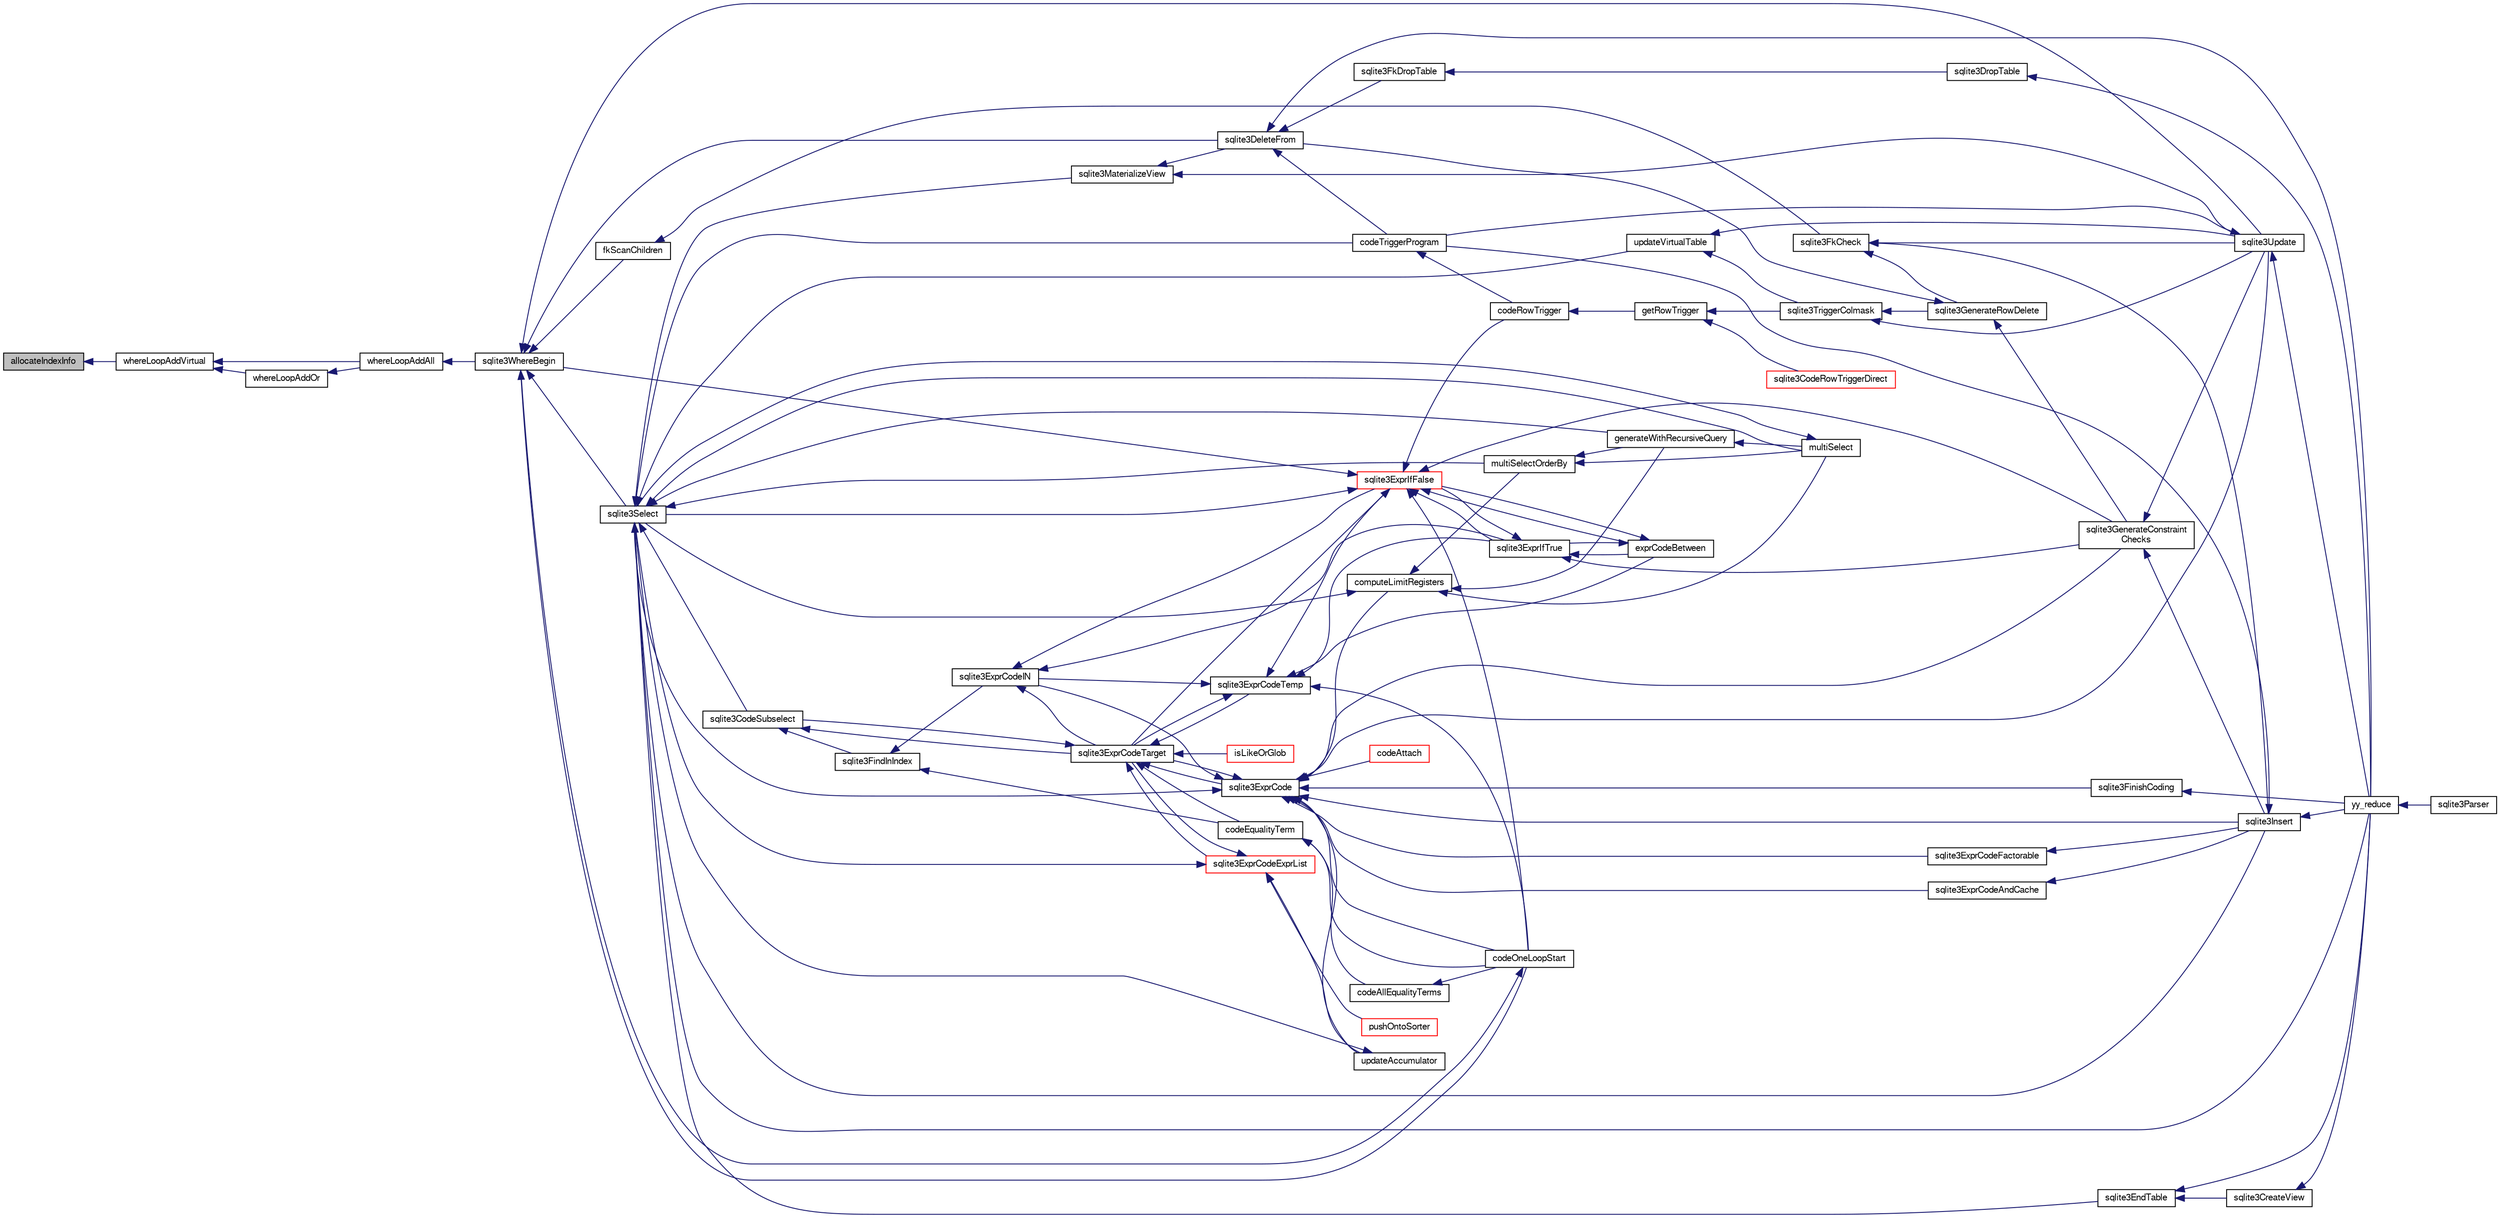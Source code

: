 digraph "allocateIndexInfo"
{
  edge [fontname="FreeSans",fontsize="10",labelfontname="FreeSans",labelfontsize="10"];
  node [fontname="FreeSans",fontsize="10",shape=record];
  rankdir="LR";
  Node6653 [label="allocateIndexInfo",height=0.2,width=0.4,color="black", fillcolor="grey75", style="filled", fontcolor="black"];
  Node6653 -> Node6654 [dir="back",color="midnightblue",fontsize="10",style="solid",fontname="FreeSans"];
  Node6654 [label="whereLoopAddVirtual",height=0.2,width=0.4,color="black", fillcolor="white", style="filled",URL="$sqlite3_8c.html#a33925379c63da49cea2e66c7780a4873"];
  Node6654 -> Node6655 [dir="back",color="midnightblue",fontsize="10",style="solid",fontname="FreeSans"];
  Node6655 [label="whereLoopAddOr",height=0.2,width=0.4,color="black", fillcolor="white", style="filled",URL="$sqlite3_8c.html#a97235f1da77b1e3f85d7132c9229234c"];
  Node6655 -> Node6656 [dir="back",color="midnightblue",fontsize="10",style="solid",fontname="FreeSans"];
  Node6656 [label="whereLoopAddAll",height=0.2,width=0.4,color="black", fillcolor="white", style="filled",URL="$sqlite3_8c.html#a861eb511463c5b852550018fee710f53"];
  Node6656 -> Node6657 [dir="back",color="midnightblue",fontsize="10",style="solid",fontname="FreeSans"];
  Node6657 [label="sqlite3WhereBegin",height=0.2,width=0.4,color="black", fillcolor="white", style="filled",URL="$sqlite3_8c.html#acad049f5c9a96a8118cffd5e5ce89f7c"];
  Node6657 -> Node6658 [dir="back",color="midnightblue",fontsize="10",style="solid",fontname="FreeSans"];
  Node6658 [label="sqlite3DeleteFrom",height=0.2,width=0.4,color="black", fillcolor="white", style="filled",URL="$sqlite3_8c.html#ab9b4b45349188b49eabb23f94608a091"];
  Node6658 -> Node6659 [dir="back",color="midnightblue",fontsize="10",style="solid",fontname="FreeSans"];
  Node6659 [label="sqlite3FkDropTable",height=0.2,width=0.4,color="black", fillcolor="white", style="filled",URL="$sqlite3_8c.html#a1218c6fc74e89152ceaa4760e82f5ef9"];
  Node6659 -> Node6660 [dir="back",color="midnightblue",fontsize="10",style="solid",fontname="FreeSans"];
  Node6660 [label="sqlite3DropTable",height=0.2,width=0.4,color="black", fillcolor="white", style="filled",URL="$sqlite3_8c.html#a5534f77364b5568783c0e50db3c9defb"];
  Node6660 -> Node6661 [dir="back",color="midnightblue",fontsize="10",style="solid",fontname="FreeSans"];
  Node6661 [label="yy_reduce",height=0.2,width=0.4,color="black", fillcolor="white", style="filled",URL="$sqlite3_8c.html#a7c419a9b25711c666a9a2449ef377f14"];
  Node6661 -> Node6662 [dir="back",color="midnightblue",fontsize="10",style="solid",fontname="FreeSans"];
  Node6662 [label="sqlite3Parser",height=0.2,width=0.4,color="black", fillcolor="white", style="filled",URL="$sqlite3_8c.html#a0327d71a5fabe0b6a343d78a2602e72a"];
  Node6658 -> Node6663 [dir="back",color="midnightblue",fontsize="10",style="solid",fontname="FreeSans"];
  Node6663 [label="codeTriggerProgram",height=0.2,width=0.4,color="black", fillcolor="white", style="filled",URL="$sqlite3_8c.html#a120801f59d9281d201d2ff4b2606836e"];
  Node6663 -> Node6664 [dir="back",color="midnightblue",fontsize="10",style="solid",fontname="FreeSans"];
  Node6664 [label="codeRowTrigger",height=0.2,width=0.4,color="black", fillcolor="white", style="filled",URL="$sqlite3_8c.html#a463cea5aaaf388b560b206570a0022fc"];
  Node6664 -> Node6665 [dir="back",color="midnightblue",fontsize="10",style="solid",fontname="FreeSans"];
  Node6665 [label="getRowTrigger",height=0.2,width=0.4,color="black", fillcolor="white", style="filled",URL="$sqlite3_8c.html#a69626ef20b540d1a2b19cf56f3f45689"];
  Node6665 -> Node6666 [dir="back",color="midnightblue",fontsize="10",style="solid",fontname="FreeSans"];
  Node6666 [label="sqlite3CodeRowTriggerDirect",height=0.2,width=0.4,color="red", fillcolor="white", style="filled",URL="$sqlite3_8c.html#ad92829f9001bcf89a0299dad5a48acd4"];
  Node6665 -> Node6673 [dir="back",color="midnightblue",fontsize="10",style="solid",fontname="FreeSans"];
  Node6673 [label="sqlite3TriggerColmask",height=0.2,width=0.4,color="black", fillcolor="white", style="filled",URL="$sqlite3_8c.html#acace8e99e37ae5e84ea03c65e820c540"];
  Node6673 -> Node6668 [dir="back",color="midnightblue",fontsize="10",style="solid",fontname="FreeSans"];
  Node6668 [label="sqlite3GenerateRowDelete",height=0.2,width=0.4,color="black", fillcolor="white", style="filled",URL="$sqlite3_8c.html#a2c76cbf3027fc18fdbb8cb4cd96b77d9"];
  Node6668 -> Node6658 [dir="back",color="midnightblue",fontsize="10",style="solid",fontname="FreeSans"];
  Node6668 -> Node6669 [dir="back",color="midnightblue",fontsize="10",style="solid",fontname="FreeSans"];
  Node6669 [label="sqlite3GenerateConstraint\lChecks",height=0.2,width=0.4,color="black", fillcolor="white", style="filled",URL="$sqlite3_8c.html#aef639c1e6a0c0a67ca6e7690ad931bd2"];
  Node6669 -> Node6670 [dir="back",color="midnightblue",fontsize="10",style="solid",fontname="FreeSans"];
  Node6670 [label="sqlite3Insert",height=0.2,width=0.4,color="black", fillcolor="white", style="filled",URL="$sqlite3_8c.html#a5b17c9c2000bae6bdff8e6be48d7dc2b"];
  Node6670 -> Node6663 [dir="back",color="midnightblue",fontsize="10",style="solid",fontname="FreeSans"];
  Node6670 -> Node6661 [dir="back",color="midnightblue",fontsize="10",style="solid",fontname="FreeSans"];
  Node6669 -> Node6671 [dir="back",color="midnightblue",fontsize="10",style="solid",fontname="FreeSans"];
  Node6671 [label="sqlite3Update",height=0.2,width=0.4,color="black", fillcolor="white", style="filled",URL="$sqlite3_8c.html#ac5aa67c46e8cc8174566fabe6809fafa"];
  Node6671 -> Node6663 [dir="back",color="midnightblue",fontsize="10",style="solid",fontname="FreeSans"];
  Node6671 -> Node6661 [dir="back",color="midnightblue",fontsize="10",style="solid",fontname="FreeSans"];
  Node6673 -> Node6671 [dir="back",color="midnightblue",fontsize="10",style="solid",fontname="FreeSans"];
  Node6658 -> Node6661 [dir="back",color="midnightblue",fontsize="10",style="solid",fontname="FreeSans"];
  Node6657 -> Node6674 [dir="back",color="midnightblue",fontsize="10",style="solid",fontname="FreeSans"];
  Node6674 [label="fkScanChildren",height=0.2,width=0.4,color="black", fillcolor="white", style="filled",URL="$sqlite3_8c.html#a67c9dcb484336b3155e7a82a037d4691"];
  Node6674 -> Node6675 [dir="back",color="midnightblue",fontsize="10",style="solid",fontname="FreeSans"];
  Node6675 [label="sqlite3FkCheck",height=0.2,width=0.4,color="black", fillcolor="white", style="filled",URL="$sqlite3_8c.html#aa38fb76c7d6f48f19772877a41703b92"];
  Node6675 -> Node6668 [dir="back",color="midnightblue",fontsize="10",style="solid",fontname="FreeSans"];
  Node6675 -> Node6670 [dir="back",color="midnightblue",fontsize="10",style="solid",fontname="FreeSans"];
  Node6675 -> Node6671 [dir="back",color="midnightblue",fontsize="10",style="solid",fontname="FreeSans"];
  Node6657 -> Node6676 [dir="back",color="midnightblue",fontsize="10",style="solid",fontname="FreeSans"];
  Node6676 [label="sqlite3Select",height=0.2,width=0.4,color="black", fillcolor="white", style="filled",URL="$sqlite3_8c.html#a2465ee8c956209ba4b272477b7c21a45"];
  Node6676 -> Node6677 [dir="back",color="midnightblue",fontsize="10",style="solid",fontname="FreeSans"];
  Node6677 [label="sqlite3CodeSubselect",height=0.2,width=0.4,color="black", fillcolor="white", style="filled",URL="$sqlite3_8c.html#aa69b46d2204a1d1b110107a1be12ee0c"];
  Node6677 -> Node6678 [dir="back",color="midnightblue",fontsize="10",style="solid",fontname="FreeSans"];
  Node6678 [label="sqlite3FindInIndex",height=0.2,width=0.4,color="black", fillcolor="white", style="filled",URL="$sqlite3_8c.html#af7d8c56ab0231f44bb5f87b3fafeffb2"];
  Node6678 -> Node6679 [dir="back",color="midnightblue",fontsize="10",style="solid",fontname="FreeSans"];
  Node6679 [label="sqlite3ExprCodeIN",height=0.2,width=0.4,color="black", fillcolor="white", style="filled",URL="$sqlite3_8c.html#ad9cf4f5b5ffb90c24a4a0900c8626193"];
  Node6679 -> Node6680 [dir="back",color="midnightblue",fontsize="10",style="solid",fontname="FreeSans"];
  Node6680 [label="sqlite3ExprCodeTarget",height=0.2,width=0.4,color="black", fillcolor="white", style="filled",URL="$sqlite3_8c.html#a4f308397a0a3ed299ed31aaa1ae2a293"];
  Node6680 -> Node6677 [dir="back",color="midnightblue",fontsize="10",style="solid",fontname="FreeSans"];
  Node6680 -> Node6681 [dir="back",color="midnightblue",fontsize="10",style="solid",fontname="FreeSans"];
  Node6681 [label="sqlite3ExprCodeTemp",height=0.2,width=0.4,color="black", fillcolor="white", style="filled",URL="$sqlite3_8c.html#a3bc5c1ccb3c5851847e2aeb4a84ae1fc"];
  Node6681 -> Node6679 [dir="back",color="midnightblue",fontsize="10",style="solid",fontname="FreeSans"];
  Node6681 -> Node6680 [dir="back",color="midnightblue",fontsize="10",style="solid",fontname="FreeSans"];
  Node6681 -> Node6682 [dir="back",color="midnightblue",fontsize="10",style="solid",fontname="FreeSans"];
  Node6682 [label="exprCodeBetween",height=0.2,width=0.4,color="black", fillcolor="white", style="filled",URL="$sqlite3_8c.html#abd053493214542bca8f406f42145d173"];
  Node6682 -> Node6683 [dir="back",color="midnightblue",fontsize="10",style="solid",fontname="FreeSans"];
  Node6683 [label="sqlite3ExprIfTrue",height=0.2,width=0.4,color="black", fillcolor="white", style="filled",URL="$sqlite3_8c.html#ad93a55237c23e1b743ab1f59df1a1444"];
  Node6683 -> Node6682 [dir="back",color="midnightblue",fontsize="10",style="solid",fontname="FreeSans"];
  Node6683 -> Node6684 [dir="back",color="midnightblue",fontsize="10",style="solid",fontname="FreeSans"];
  Node6684 [label="sqlite3ExprIfFalse",height=0.2,width=0.4,color="red", fillcolor="white", style="filled",URL="$sqlite3_8c.html#af97ecccb5d56e321e118414b08f65b71"];
  Node6684 -> Node6680 [dir="back",color="midnightblue",fontsize="10",style="solid",fontname="FreeSans"];
  Node6684 -> Node6682 [dir="back",color="midnightblue",fontsize="10",style="solid",fontname="FreeSans"];
  Node6684 -> Node6683 [dir="back",color="midnightblue",fontsize="10",style="solid",fontname="FreeSans"];
  Node6684 -> Node6669 [dir="back",color="midnightblue",fontsize="10",style="solid",fontname="FreeSans"];
  Node6684 -> Node6676 [dir="back",color="midnightblue",fontsize="10",style="solid",fontname="FreeSans"];
  Node6684 -> Node6664 [dir="back",color="midnightblue",fontsize="10",style="solid",fontname="FreeSans"];
  Node6684 -> Node6698 [dir="back",color="midnightblue",fontsize="10",style="solid",fontname="FreeSans"];
  Node6698 [label="codeOneLoopStart",height=0.2,width=0.4,color="black", fillcolor="white", style="filled",URL="$sqlite3_8c.html#aa868875120b151c169cc79139ed6e008"];
  Node6698 -> Node6657 [dir="back",color="midnightblue",fontsize="10",style="solid",fontname="FreeSans"];
  Node6684 -> Node6657 [dir="back",color="midnightblue",fontsize="10",style="solid",fontname="FreeSans"];
  Node6683 -> Node6669 [dir="back",color="midnightblue",fontsize="10",style="solid",fontname="FreeSans"];
  Node6682 -> Node6684 [dir="back",color="midnightblue",fontsize="10",style="solid",fontname="FreeSans"];
  Node6681 -> Node6683 [dir="back",color="midnightblue",fontsize="10",style="solid",fontname="FreeSans"];
  Node6681 -> Node6684 [dir="back",color="midnightblue",fontsize="10",style="solid",fontname="FreeSans"];
  Node6681 -> Node6698 [dir="back",color="midnightblue",fontsize="10",style="solid",fontname="FreeSans"];
  Node6680 -> Node6699 [dir="back",color="midnightblue",fontsize="10",style="solid",fontname="FreeSans"];
  Node6699 [label="sqlite3ExprCode",height=0.2,width=0.4,color="black", fillcolor="white", style="filled",URL="$sqlite3_8c.html#a75f270fb0b111b86924cca4ea507b417"];
  Node6699 -> Node6679 [dir="back",color="midnightblue",fontsize="10",style="solid",fontname="FreeSans"];
  Node6699 -> Node6680 [dir="back",color="midnightblue",fontsize="10",style="solid",fontname="FreeSans"];
  Node6699 -> Node6700 [dir="back",color="midnightblue",fontsize="10",style="solid",fontname="FreeSans"];
  Node6700 [label="sqlite3ExprCodeFactorable",height=0.2,width=0.4,color="black", fillcolor="white", style="filled",URL="$sqlite3_8c.html#a843f7fd58eec5a683c1fd8435fcd1e84"];
  Node6700 -> Node6670 [dir="back",color="midnightblue",fontsize="10",style="solid",fontname="FreeSans"];
  Node6699 -> Node6701 [dir="back",color="midnightblue",fontsize="10",style="solid",fontname="FreeSans"];
  Node6701 [label="sqlite3ExprCodeAndCache",height=0.2,width=0.4,color="black", fillcolor="white", style="filled",URL="$sqlite3_8c.html#ae3e46527d9b7fc9cb9236d21a5e6b1d8"];
  Node6701 -> Node6670 [dir="back",color="midnightblue",fontsize="10",style="solid",fontname="FreeSans"];
  Node6699 -> Node6702 [dir="back",color="midnightblue",fontsize="10",style="solid",fontname="FreeSans"];
  Node6702 [label="codeAttach",height=0.2,width=0.4,color="red", fillcolor="white", style="filled",URL="$sqlite3_8c.html#ade4e9e30d828a19c191fdcb098676d5b"];
  Node6699 -> Node6705 [dir="back",color="midnightblue",fontsize="10",style="solid",fontname="FreeSans"];
  Node6705 [label="sqlite3FinishCoding",height=0.2,width=0.4,color="black", fillcolor="white", style="filled",URL="$sqlite3_8c.html#a651bc5b446c276c092705856d995b278"];
  Node6705 -> Node6661 [dir="back",color="midnightblue",fontsize="10",style="solid",fontname="FreeSans"];
  Node6699 -> Node6670 [dir="back",color="midnightblue",fontsize="10",style="solid",fontname="FreeSans"];
  Node6699 -> Node6669 [dir="back",color="midnightblue",fontsize="10",style="solid",fontname="FreeSans"];
  Node6699 -> Node6706 [dir="back",color="midnightblue",fontsize="10",style="solid",fontname="FreeSans"];
  Node6706 [label="computeLimitRegisters",height=0.2,width=0.4,color="black", fillcolor="white", style="filled",URL="$sqlite3_8c.html#ae9d37055e4905929b6f6cda5461e2f37"];
  Node6706 -> Node6707 [dir="back",color="midnightblue",fontsize="10",style="solid",fontname="FreeSans"];
  Node6707 [label="generateWithRecursiveQuery",height=0.2,width=0.4,color="black", fillcolor="white", style="filled",URL="$sqlite3_8c.html#ade2c3663fa9c3b9676507984b9483942"];
  Node6707 -> Node6708 [dir="back",color="midnightblue",fontsize="10",style="solid",fontname="FreeSans"];
  Node6708 [label="multiSelect",height=0.2,width=0.4,color="black", fillcolor="white", style="filled",URL="$sqlite3_8c.html#a6456c61f3d9b2389738753cedfa24fa7"];
  Node6708 -> Node6676 [dir="back",color="midnightblue",fontsize="10",style="solid",fontname="FreeSans"];
  Node6706 -> Node6708 [dir="back",color="midnightblue",fontsize="10",style="solid",fontname="FreeSans"];
  Node6706 -> Node6709 [dir="back",color="midnightblue",fontsize="10",style="solid",fontname="FreeSans"];
  Node6709 [label="multiSelectOrderBy",height=0.2,width=0.4,color="black", fillcolor="white", style="filled",URL="$sqlite3_8c.html#afcdb8488c6f4dfdadaf9f04bca35b808"];
  Node6709 -> Node6707 [dir="back",color="midnightblue",fontsize="10",style="solid",fontname="FreeSans"];
  Node6709 -> Node6708 [dir="back",color="midnightblue",fontsize="10",style="solid",fontname="FreeSans"];
  Node6706 -> Node6676 [dir="back",color="midnightblue",fontsize="10",style="solid",fontname="FreeSans"];
  Node6699 -> Node6710 [dir="back",color="midnightblue",fontsize="10",style="solid",fontname="FreeSans"];
  Node6710 [label="updateAccumulator",height=0.2,width=0.4,color="black", fillcolor="white", style="filled",URL="$sqlite3_8c.html#a1681660dd3ecd50c8727d6e56a537bd9"];
  Node6710 -> Node6676 [dir="back",color="midnightblue",fontsize="10",style="solid",fontname="FreeSans"];
  Node6699 -> Node6676 [dir="back",color="midnightblue",fontsize="10",style="solid",fontname="FreeSans"];
  Node6699 -> Node6671 [dir="back",color="midnightblue",fontsize="10",style="solid",fontname="FreeSans"];
  Node6699 -> Node6698 [dir="back",color="midnightblue",fontsize="10",style="solid",fontname="FreeSans"];
  Node6680 -> Node6711 [dir="back",color="midnightblue",fontsize="10",style="solid",fontname="FreeSans"];
  Node6711 [label="sqlite3ExprCodeExprList",height=0.2,width=0.4,color="red", fillcolor="white", style="filled",URL="$sqlite3_8c.html#a05b2b3dc3de7565de24eb3a2ff4e9566"];
  Node6711 -> Node6680 [dir="back",color="midnightblue",fontsize="10",style="solid",fontname="FreeSans"];
  Node6711 -> Node6712 [dir="back",color="midnightblue",fontsize="10",style="solid",fontname="FreeSans"];
  Node6712 [label="pushOntoSorter",height=0.2,width=0.4,color="red", fillcolor="white", style="filled",URL="$sqlite3_8c.html#a4555397beb584a386e7739cf022a6651"];
  Node6711 -> Node6710 [dir="back",color="midnightblue",fontsize="10",style="solid",fontname="FreeSans"];
  Node6711 -> Node6676 [dir="back",color="midnightblue",fontsize="10",style="solid",fontname="FreeSans"];
  Node6680 -> Node6714 [dir="back",color="midnightblue",fontsize="10",style="solid",fontname="FreeSans"];
  Node6714 [label="isLikeOrGlob",height=0.2,width=0.4,color="red", fillcolor="white", style="filled",URL="$sqlite3_8c.html#a6c38e495198bf8976f68d1a6ebd74a50"];
  Node6680 -> Node6723 [dir="back",color="midnightblue",fontsize="10",style="solid",fontname="FreeSans"];
  Node6723 [label="codeEqualityTerm",height=0.2,width=0.4,color="black", fillcolor="white", style="filled",URL="$sqlite3_8c.html#ad88a57073f031452c9843e97f15acc47"];
  Node6723 -> Node6724 [dir="back",color="midnightblue",fontsize="10",style="solid",fontname="FreeSans"];
  Node6724 [label="codeAllEqualityTerms",height=0.2,width=0.4,color="black", fillcolor="white", style="filled",URL="$sqlite3_8c.html#a3095598b812500a4efe41bf17cd49381"];
  Node6724 -> Node6698 [dir="back",color="midnightblue",fontsize="10",style="solid",fontname="FreeSans"];
  Node6723 -> Node6698 [dir="back",color="midnightblue",fontsize="10",style="solid",fontname="FreeSans"];
  Node6679 -> Node6683 [dir="back",color="midnightblue",fontsize="10",style="solid",fontname="FreeSans"];
  Node6679 -> Node6684 [dir="back",color="midnightblue",fontsize="10",style="solid",fontname="FreeSans"];
  Node6678 -> Node6723 [dir="back",color="midnightblue",fontsize="10",style="solid",fontname="FreeSans"];
  Node6677 -> Node6680 [dir="back",color="midnightblue",fontsize="10",style="solid",fontname="FreeSans"];
  Node6676 -> Node6690 [dir="back",color="midnightblue",fontsize="10",style="solid",fontname="FreeSans"];
  Node6690 [label="sqlite3EndTable",height=0.2,width=0.4,color="black", fillcolor="white", style="filled",URL="$sqlite3_8c.html#a7b5f2c66c0f0b6f819d970ca389768b0"];
  Node6690 -> Node6691 [dir="back",color="midnightblue",fontsize="10",style="solid",fontname="FreeSans"];
  Node6691 [label="sqlite3CreateView",height=0.2,width=0.4,color="black", fillcolor="white", style="filled",URL="$sqlite3_8c.html#a9d85cb00ff71dee5cd9a019503a6982e"];
  Node6691 -> Node6661 [dir="back",color="midnightblue",fontsize="10",style="solid",fontname="FreeSans"];
  Node6690 -> Node6661 [dir="back",color="midnightblue",fontsize="10",style="solid",fontname="FreeSans"];
  Node6676 -> Node6725 [dir="back",color="midnightblue",fontsize="10",style="solid",fontname="FreeSans"];
  Node6725 [label="sqlite3MaterializeView",height=0.2,width=0.4,color="black", fillcolor="white", style="filled",URL="$sqlite3_8c.html#a4557984b0b75f998fb0c3f231c9b1def"];
  Node6725 -> Node6658 [dir="back",color="midnightblue",fontsize="10",style="solid",fontname="FreeSans"];
  Node6725 -> Node6671 [dir="back",color="midnightblue",fontsize="10",style="solid",fontname="FreeSans"];
  Node6676 -> Node6670 [dir="back",color="midnightblue",fontsize="10",style="solid",fontname="FreeSans"];
  Node6676 -> Node6707 [dir="back",color="midnightblue",fontsize="10",style="solid",fontname="FreeSans"];
  Node6676 -> Node6708 [dir="back",color="midnightblue",fontsize="10",style="solid",fontname="FreeSans"];
  Node6676 -> Node6709 [dir="back",color="midnightblue",fontsize="10",style="solid",fontname="FreeSans"];
  Node6676 -> Node6663 [dir="back",color="midnightblue",fontsize="10",style="solid",fontname="FreeSans"];
  Node6676 -> Node6726 [dir="back",color="midnightblue",fontsize="10",style="solid",fontname="FreeSans"];
  Node6726 [label="updateVirtualTable",height=0.2,width=0.4,color="black", fillcolor="white", style="filled",URL="$sqlite3_8c.html#a740220531db9293c39a2cdd7da3f74e1"];
  Node6726 -> Node6673 [dir="back",color="midnightblue",fontsize="10",style="solid",fontname="FreeSans"];
  Node6726 -> Node6671 [dir="back",color="midnightblue",fontsize="10",style="solid",fontname="FreeSans"];
  Node6676 -> Node6661 [dir="back",color="midnightblue",fontsize="10",style="solid",fontname="FreeSans"];
  Node6657 -> Node6671 [dir="back",color="midnightblue",fontsize="10",style="solid",fontname="FreeSans"];
  Node6657 -> Node6698 [dir="back",color="midnightblue",fontsize="10",style="solid",fontname="FreeSans"];
  Node6654 -> Node6656 [dir="back",color="midnightblue",fontsize="10",style="solid",fontname="FreeSans"];
}
